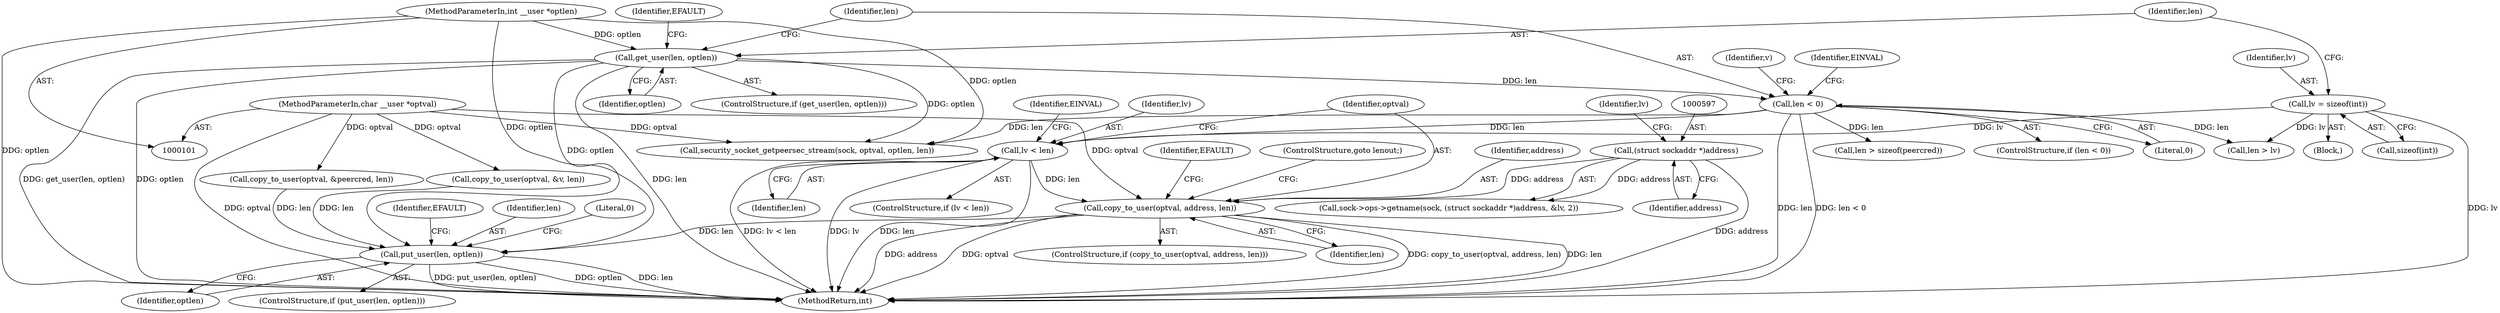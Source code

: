 digraph "0_linux_82981930125abfd39d7c8378a9cfdf5e1be2002b@API" {
"1000613" [label="(Call,copy_to_user(optval, address, len))"];
"1000105" [label="(MethodParameterIn,char __user *optval)"];
"1000596" [label="(Call,(struct sockaddr *)address)"];
"1000606" [label="(Call,lv < len)"];
"1000116" [label="(Call,lv = sizeof(int))"];
"1000129" [label="(Call,len < 0)"];
"1000122" [label="(Call,get_user(len, optlen))"];
"1000106" [label="(MethodParameterIn,int __user *optlen)"];
"1000736" [label="(Call,put_user(len, optlen))"];
"1000613" [label="(Call,copy_to_user(optval, address, len))"];
"1000611" [label="(Identifier,EINVAL)"];
"1000563" [label="(Call,len > sizeof(peercred))"];
"1000612" [label="(ControlStructure,if (copy_to_user(optval, address, len)))"];
"1000736" [label="(Call,put_user(len, optlen))"];
"1000598" [label="(Identifier,address)"];
"1000129" [label="(Call,len < 0)"];
"1000128" [label="(ControlStructure,if (len < 0))"];
"1000608" [label="(Identifier,len)"];
"1000116" [label="(Call,lv = sizeof(int))"];
"1000615" [label="(Identifier,address)"];
"1000607" [label="(Identifier,lv)"];
"1000606" [label="(Call,lv < len)"];
"1000127" [label="(Identifier,EFAULT)"];
"1000619" [label="(Identifier,EFAULT)"];
"1000122" [label="(Call,get_user(len, optlen))"];
"1000130" [label="(Identifier,len)"];
"1000741" [label="(Identifier,EFAULT)"];
"1000620" [label="(ControlStructure,goto lenout;)"];
"1000719" [label="(Call,len > lv)"];
"1000616" [label="(Identifier,len)"];
"1000107" [label="(Block,)"];
"1000648" [label="(Call,security_socket_getpeersec_stream(sock, optval, optlen, len))"];
"1000605" [label="(ControlStructure,if (lv < len))"];
"1000737" [label="(Identifier,len)"];
"1000134" [label="(Identifier,EINVAL)"];
"1000131" [label="(Literal,0)"];
"1000600" [label="(Identifier,lv)"];
"1000121" [label="(ControlStructure,if (get_user(len, optlen)))"];
"1000738" [label="(Identifier,optlen)"];
"1000614" [label="(Identifier,optval)"];
"1000735" [label="(ControlStructure,if (put_user(len, optlen)))"];
"1000581" [label="(Call,copy_to_user(optval, &peercred, len))"];
"1000105" [label="(MethodParameterIn,char __user *optval)"];
"1000726" [label="(Call,copy_to_user(optval, &v, len))"];
"1000137" [label="(Identifier,v)"];
"1000596" [label="(Call,(struct sockaddr *)address)"];
"1000106" [label="(MethodParameterIn,int __user *optlen)"];
"1000743" [label="(Literal,0)"];
"1000744" [label="(MethodReturn,int)"];
"1000594" [label="(Call,sock->ops->getname(sock, (struct sockaddr *)address, &lv, 2))"];
"1000118" [label="(Call,sizeof(int))"];
"1000123" [label="(Identifier,len)"];
"1000124" [label="(Identifier,optlen)"];
"1000117" [label="(Identifier,lv)"];
"1000613" -> "1000612"  [label="AST: "];
"1000613" -> "1000616"  [label="CFG: "];
"1000614" -> "1000613"  [label="AST: "];
"1000615" -> "1000613"  [label="AST: "];
"1000616" -> "1000613"  [label="AST: "];
"1000619" -> "1000613"  [label="CFG: "];
"1000620" -> "1000613"  [label="CFG: "];
"1000613" -> "1000744"  [label="DDG: optval"];
"1000613" -> "1000744"  [label="DDG: copy_to_user(optval, address, len)"];
"1000613" -> "1000744"  [label="DDG: len"];
"1000613" -> "1000744"  [label="DDG: address"];
"1000105" -> "1000613"  [label="DDG: optval"];
"1000596" -> "1000613"  [label="DDG: address"];
"1000606" -> "1000613"  [label="DDG: len"];
"1000613" -> "1000736"  [label="DDG: len"];
"1000105" -> "1000101"  [label="AST: "];
"1000105" -> "1000744"  [label="DDG: optval"];
"1000105" -> "1000581"  [label="DDG: optval"];
"1000105" -> "1000648"  [label="DDG: optval"];
"1000105" -> "1000726"  [label="DDG: optval"];
"1000596" -> "1000594"  [label="AST: "];
"1000596" -> "1000598"  [label="CFG: "];
"1000597" -> "1000596"  [label="AST: "];
"1000598" -> "1000596"  [label="AST: "];
"1000600" -> "1000596"  [label="CFG: "];
"1000596" -> "1000744"  [label="DDG: address"];
"1000596" -> "1000594"  [label="DDG: address"];
"1000606" -> "1000605"  [label="AST: "];
"1000606" -> "1000608"  [label="CFG: "];
"1000607" -> "1000606"  [label="AST: "];
"1000608" -> "1000606"  [label="AST: "];
"1000611" -> "1000606"  [label="CFG: "];
"1000614" -> "1000606"  [label="CFG: "];
"1000606" -> "1000744"  [label="DDG: lv"];
"1000606" -> "1000744"  [label="DDG: len"];
"1000606" -> "1000744"  [label="DDG: lv < len"];
"1000116" -> "1000606"  [label="DDG: lv"];
"1000129" -> "1000606"  [label="DDG: len"];
"1000116" -> "1000107"  [label="AST: "];
"1000116" -> "1000118"  [label="CFG: "];
"1000117" -> "1000116"  [label="AST: "];
"1000118" -> "1000116"  [label="AST: "];
"1000123" -> "1000116"  [label="CFG: "];
"1000116" -> "1000744"  [label="DDG: lv"];
"1000116" -> "1000719"  [label="DDG: lv"];
"1000129" -> "1000128"  [label="AST: "];
"1000129" -> "1000131"  [label="CFG: "];
"1000130" -> "1000129"  [label="AST: "];
"1000131" -> "1000129"  [label="AST: "];
"1000134" -> "1000129"  [label="CFG: "];
"1000137" -> "1000129"  [label="CFG: "];
"1000129" -> "1000744"  [label="DDG: len"];
"1000129" -> "1000744"  [label="DDG: len < 0"];
"1000122" -> "1000129"  [label="DDG: len"];
"1000129" -> "1000563"  [label="DDG: len"];
"1000129" -> "1000648"  [label="DDG: len"];
"1000129" -> "1000719"  [label="DDG: len"];
"1000122" -> "1000121"  [label="AST: "];
"1000122" -> "1000124"  [label="CFG: "];
"1000123" -> "1000122"  [label="AST: "];
"1000124" -> "1000122"  [label="AST: "];
"1000127" -> "1000122"  [label="CFG: "];
"1000130" -> "1000122"  [label="CFG: "];
"1000122" -> "1000744"  [label="DDG: len"];
"1000122" -> "1000744"  [label="DDG: get_user(len, optlen)"];
"1000122" -> "1000744"  [label="DDG: optlen"];
"1000106" -> "1000122"  [label="DDG: optlen"];
"1000122" -> "1000648"  [label="DDG: optlen"];
"1000122" -> "1000736"  [label="DDG: optlen"];
"1000106" -> "1000101"  [label="AST: "];
"1000106" -> "1000744"  [label="DDG: optlen"];
"1000106" -> "1000648"  [label="DDG: optlen"];
"1000106" -> "1000736"  [label="DDG: optlen"];
"1000736" -> "1000735"  [label="AST: "];
"1000736" -> "1000738"  [label="CFG: "];
"1000737" -> "1000736"  [label="AST: "];
"1000738" -> "1000736"  [label="AST: "];
"1000741" -> "1000736"  [label="CFG: "];
"1000743" -> "1000736"  [label="CFG: "];
"1000736" -> "1000744"  [label="DDG: optlen"];
"1000736" -> "1000744"  [label="DDG: len"];
"1000736" -> "1000744"  [label="DDG: put_user(len, optlen)"];
"1000726" -> "1000736"  [label="DDG: len"];
"1000581" -> "1000736"  [label="DDG: len"];
}
